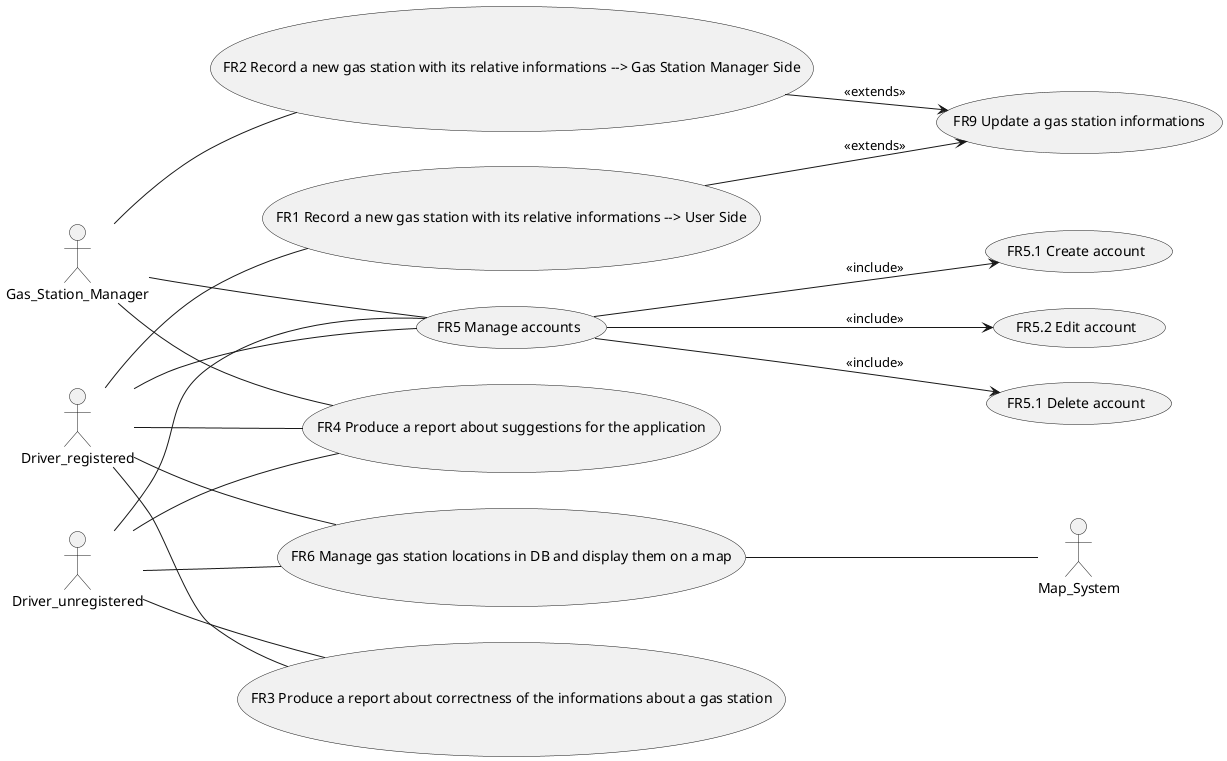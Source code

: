 @startuml
left to right direction
actor Gas_Station_Manager as gsm
actor Map_System as ms
actor Driver_registered as drvR
actor Driver_unregistered as drvUR
drvR -- (FR1 Record a new gas station with its relative informations --> User Side)
(FR1 Record a new gas station with its relative informations --> User Side) --> (FR9 Update a gas station informations) : <<extends>>
gsm -- (FR2 Record a new gas station with its relative informations --> Gas Station Manager Side)
(FR2 Record a new gas station with its relative informations --> Gas Station Manager Side) --> (FR9 Update a gas station informations) : <<extends>>
drvR -- (FR3 Produce a report about correctness of the informations about a gas station)
drvUR -- (FR3 Produce a report about correctness of the informations about a gas station)
drvR -- (FR4 Produce a report about suggestions for the application)
drvUR -- (FR4 Produce a report about suggestions for the application)
gsm -- (FR4 Produce a report about suggestions for the application)
drvR -- (FR5 Manage accounts)
drvUR -- (FR5 Manage accounts)
gsm -- (FR5 Manage accounts)
(FR5 Manage accounts) --> (FR5.1 Create account) :<<include>>
(FR5 Manage accounts) --> (FR5.2 Edit account) :<<include>>
(FR5 Manage accounts) --> (FR5.1 Delete account) :<<include>>
drvR -- (FR6 Manage gas station locations in DB and display them on a map)
drvUR -- (FR6 Manage gas station locations in DB and display them on a map)
(FR6 Manage gas station locations in DB and display them on a map) -- ms
@enduml
